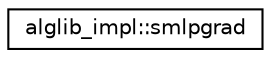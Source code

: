 digraph "Graphical Class Hierarchy"
{
  edge [fontname="Helvetica",fontsize="10",labelfontname="Helvetica",labelfontsize="10"];
  node [fontname="Helvetica",fontsize="10",shape=record];
  rankdir="LR";
  Node0 [label="alglib_impl::smlpgrad",height=0.2,width=0.4,color="black", fillcolor="white", style="filled",URL="$structalglib__impl_1_1smlpgrad.html"];
}
